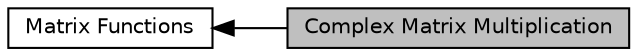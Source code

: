 digraph "Complex Matrix Multiplication"
{
  edge [fontname="Helvetica",fontsize="10",labelfontname="Helvetica",labelfontsize="10"];
  node [fontname="Helvetica",fontsize="10",shape=box];
  rankdir=LR;
  Node1 [label="Complex Matrix Multiplication",height=0.2,width=0.4,color="black", fillcolor="grey75", style="filled", fontcolor="black",tooltip=" "];
  Node2 [label="Matrix Functions",height=0.2,width=0.4,color="black", fillcolor="white", style="filled",URL="$group__group_matrix.html",tooltip=" "];
  Node2->Node1 [shape=plaintext, dir="back", style="solid"];
}
